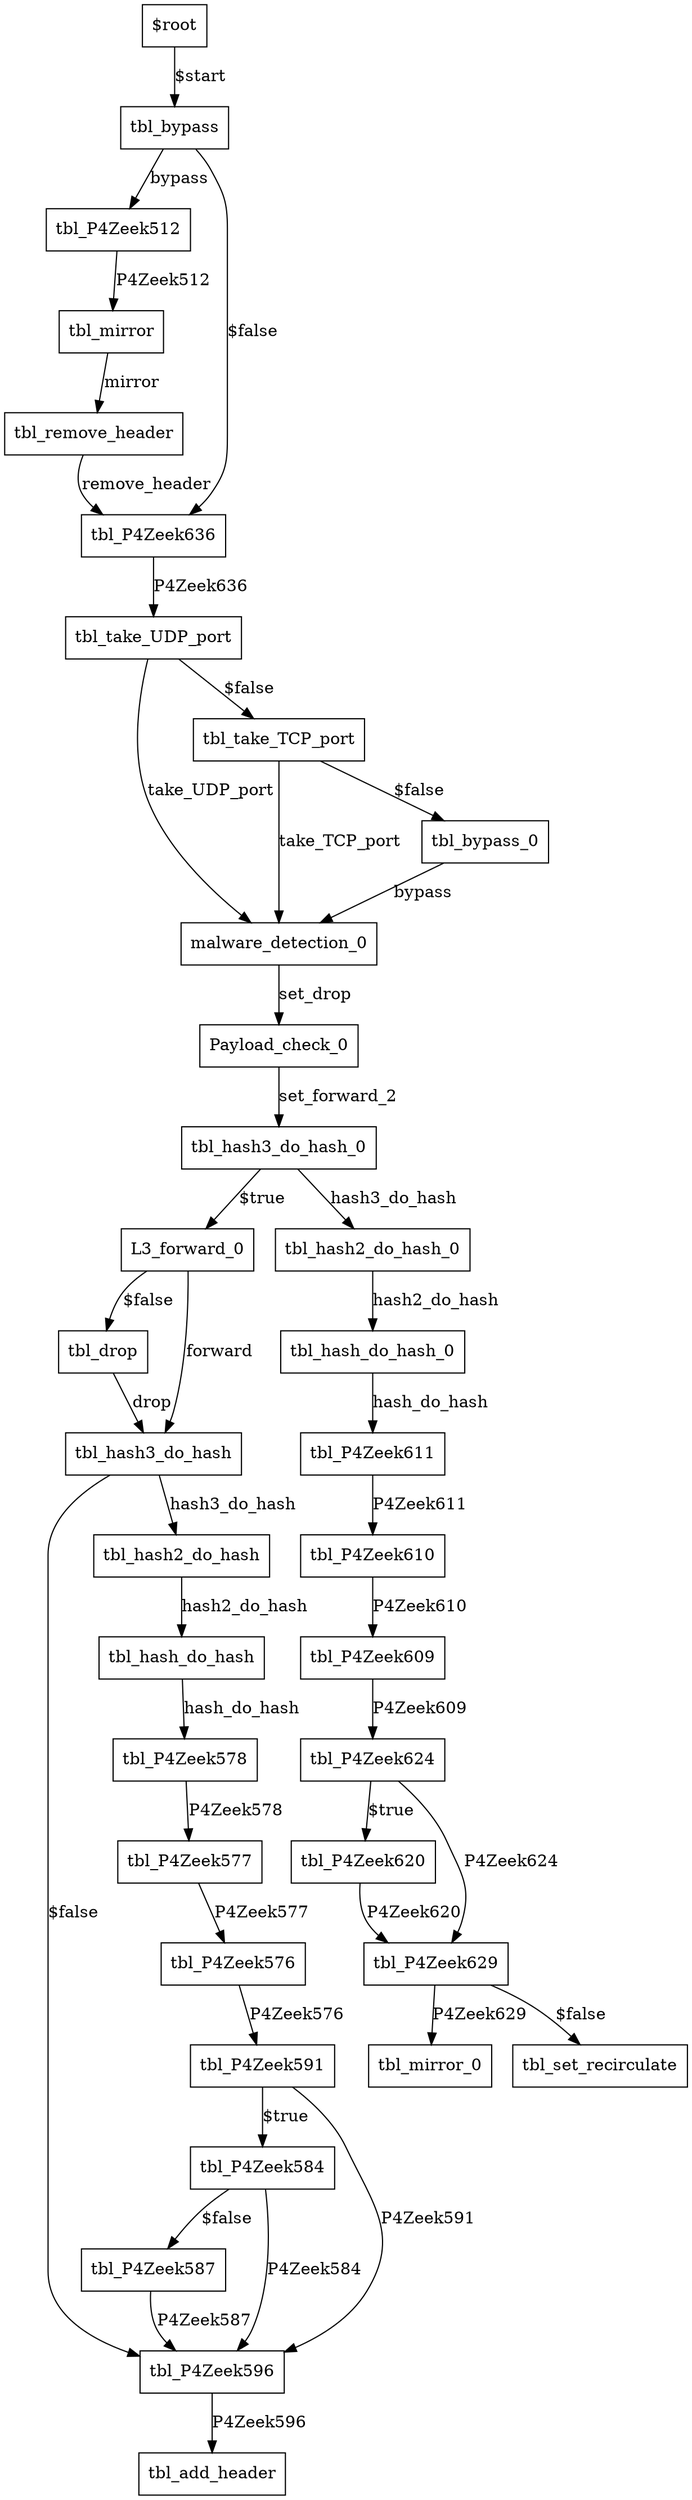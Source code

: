 digraph ingress {
0 [label="$root" shape=box color="black"];
13 [label="L3_forward_0" shape=box color="black"];
10 [label="Payload_check_0" shape=box color="black"];
7 [label="malware_detection_0" shape=box color="black"];
2 [label="tbl_P4Zeek512" shape=box color="black"];
21 [label="tbl_P4Zeek576" shape=box color="black"];
20 [label="tbl_P4Zeek577" shape=box color="black"];
19 [label="tbl_P4Zeek578" shape=box color="black"];
23 [label="tbl_P4Zeek584" shape=box color="black"];
24 [label="tbl_P4Zeek587" shape=box color="black"];
22 [label="tbl_P4Zeek591" shape=box color="black"];
17 [label="tbl_P4Zeek596" shape=box color="black"];
29 [label="tbl_P4Zeek609" shape=box color="black"];
28 [label="tbl_P4Zeek610" shape=box color="black"];
27 [label="tbl_P4Zeek611" shape=box color="black"];
32 [label="tbl_P4Zeek620" shape=box color="black"];
30 [label="tbl_P4Zeek624" shape=box color="black"];
31 [label="tbl_P4Zeek629" shape=box color="black"];
3 [label="tbl_P4Zeek636" shape=box color="black"];
25 [label="tbl_add_header" shape=box color="black"];
1 [label="tbl_bypass" shape=box color="black"];
9 [label="tbl_bypass_0" shape=box color="black"];
15 [label="tbl_drop" shape=box color="black"];
16 [label="tbl_hash2_do_hash" shape=box color="black"];
12 [label="tbl_hash2_do_hash_0" shape=box color="black"];
14 [label="tbl_hash3_do_hash" shape=box color="black"];
11 [label="tbl_hash3_do_hash_0" shape=box color="black"];
18 [label="tbl_hash_do_hash" shape=box color="black"];
26 [label="tbl_hash_do_hash_0" shape=box color="black"];
4 [label="tbl_mirror" shape=box color="black"];
33 [label="tbl_mirror_0" shape=box color="black"];
5 [label="tbl_remove_header" shape=box color="black"];
34 [label="tbl_set_recirculate" shape=box color="black"];
8 [label="tbl_take_TCP_port" shape=box color="black"];
6 [label="tbl_take_UDP_port" shape=box color="black"];
0-> 1 [label="$start" color="black"];
13-> 14 [label="forward" color="black"];
13-> 15 [label="$false" color="black"];
10-> 11 [label="set_forward_2" color="black"];
7-> 10 [label="set_drop" color="black"];
2-> 4 [label="P4Zeek512" color="black"];
21-> 22 [label="P4Zeek576" color="black"];
20-> 21 [label="P4Zeek577" color="black"];
19-> 20 [label="P4Zeek578" color="black"];
23-> 17 [label="P4Zeek584" color="black"];
23-> 24 [label="$false" color="black"];
24-> 17 [label="P4Zeek587" color="black"];
22-> 17 [label="P4Zeek591" color="black"];
22-> 23 [label="$true" color="black"];
17-> 25 [label="P4Zeek596" color="black"];
29-> 30 [label="P4Zeek609" color="black"];
28-> 29 [label="P4Zeek610" color="black"];
27-> 28 [label="P4Zeek611" color="black"];
32-> 31 [label="P4Zeek620" color="black"];
30-> 31 [label="P4Zeek624" color="black"];
30-> 32 [label="$true" color="black"];
31-> 33 [label="P4Zeek629" color="black"];
31-> 34 [label="$false" color="black"];
3-> 6 [label="P4Zeek636" color="black"];
1-> 2 [label="bypass" color="black"];
1-> 3 [label="$false" color="black"];
9-> 7 [label="bypass" color="black"];
15-> 14 [label="drop" color="black"];
16-> 18 [label="hash2_do_hash" color="black"];
12-> 26 [label="hash2_do_hash" color="black"];
14-> 16 [label="hash3_do_hash" color="black"];
14-> 17 [label="$false" color="black"];
11-> 12 [label="hash3_do_hash" color="black"];
11-> 13 [label="$true" color="black"];
18-> 19 [label="hash_do_hash" color="black"];
26-> 27 [label="hash_do_hash" color="black"];
4-> 5 [label="mirror" color="black"];
5-> 3 [label="remove_header" color="black"];
8-> 7 [label="take_TCP_port" color="black"];
8-> 9 [label="$false" color="black"];
6-> 7 [label="take_UDP_port" color="black"];
6-> 8 [label="$false" color="black"];
}
